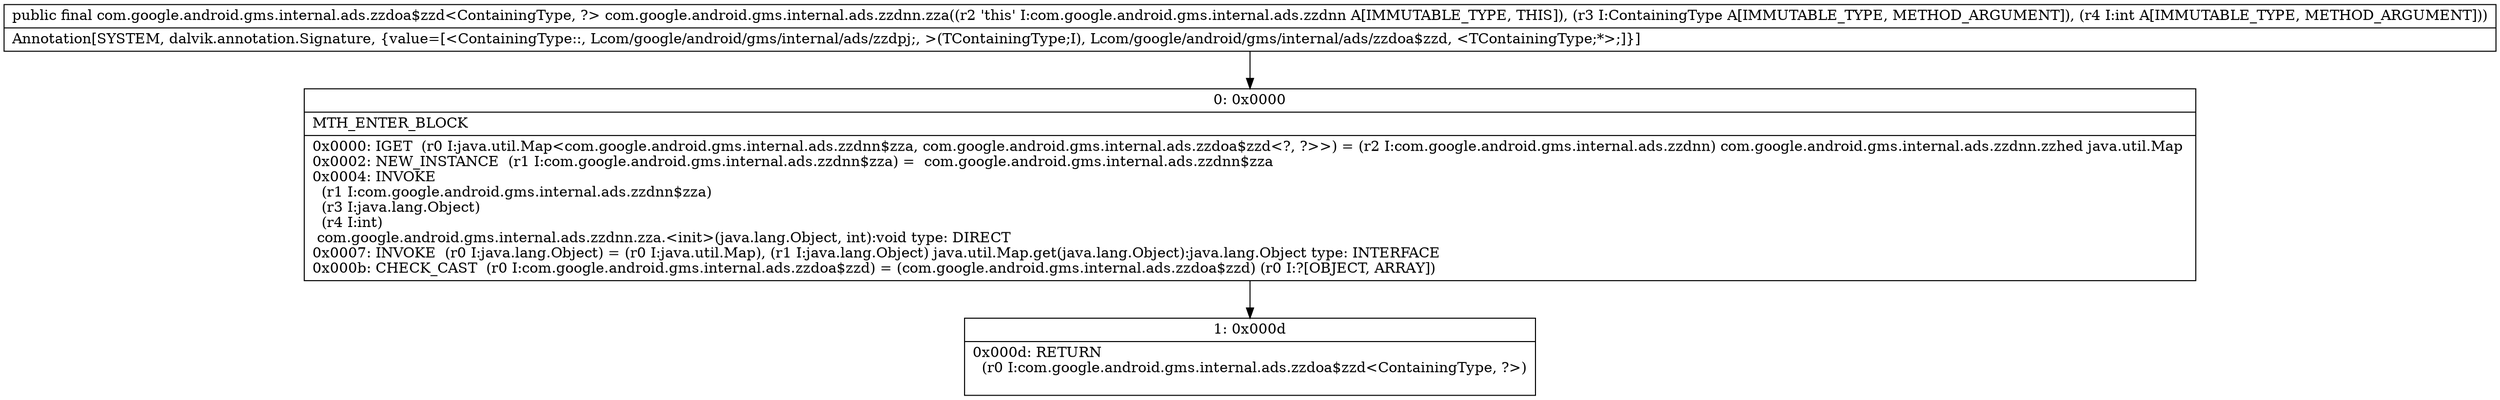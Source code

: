 digraph "CFG forcom.google.android.gms.internal.ads.zzdnn.zza(Lcom\/google\/android\/gms\/internal\/ads\/zzdpj;I)Lcom\/google\/android\/gms\/internal\/ads\/zzdoa$zzd;" {
Node_0 [shape=record,label="{0\:\ 0x0000|MTH_ENTER_BLOCK\l|0x0000: IGET  (r0 I:java.util.Map\<com.google.android.gms.internal.ads.zzdnn$zza, com.google.android.gms.internal.ads.zzdoa$zzd\<?, ?\>\>) = (r2 I:com.google.android.gms.internal.ads.zzdnn) com.google.android.gms.internal.ads.zzdnn.zzhed java.util.Map \l0x0002: NEW_INSTANCE  (r1 I:com.google.android.gms.internal.ads.zzdnn$zza) =  com.google.android.gms.internal.ads.zzdnn$zza \l0x0004: INVOKE  \l  (r1 I:com.google.android.gms.internal.ads.zzdnn$zza)\l  (r3 I:java.lang.Object)\l  (r4 I:int)\l com.google.android.gms.internal.ads.zzdnn.zza.\<init\>(java.lang.Object, int):void type: DIRECT \l0x0007: INVOKE  (r0 I:java.lang.Object) = (r0 I:java.util.Map), (r1 I:java.lang.Object) java.util.Map.get(java.lang.Object):java.lang.Object type: INTERFACE \l0x000b: CHECK_CAST  (r0 I:com.google.android.gms.internal.ads.zzdoa$zzd) = (com.google.android.gms.internal.ads.zzdoa$zzd) (r0 I:?[OBJECT, ARRAY]) \l}"];
Node_1 [shape=record,label="{1\:\ 0x000d|0x000d: RETURN  \l  (r0 I:com.google.android.gms.internal.ads.zzdoa$zzd\<ContainingType, ?\>)\l \l}"];
MethodNode[shape=record,label="{public final com.google.android.gms.internal.ads.zzdoa$zzd\<ContainingType, ?\> com.google.android.gms.internal.ads.zzdnn.zza((r2 'this' I:com.google.android.gms.internal.ads.zzdnn A[IMMUTABLE_TYPE, THIS]), (r3 I:ContainingType A[IMMUTABLE_TYPE, METHOD_ARGUMENT]), (r4 I:int A[IMMUTABLE_TYPE, METHOD_ARGUMENT]))  | Annotation[SYSTEM, dalvik.annotation.Signature, \{value=[\<ContainingType::, Lcom\/google\/android\/gms\/internal\/ads\/zzdpj;, \>(TContainingType;I), Lcom\/google\/android\/gms\/internal\/ads\/zzdoa$zzd, \<TContainingType;*\>;]\}]\l}"];
MethodNode -> Node_0;
Node_0 -> Node_1;
}

